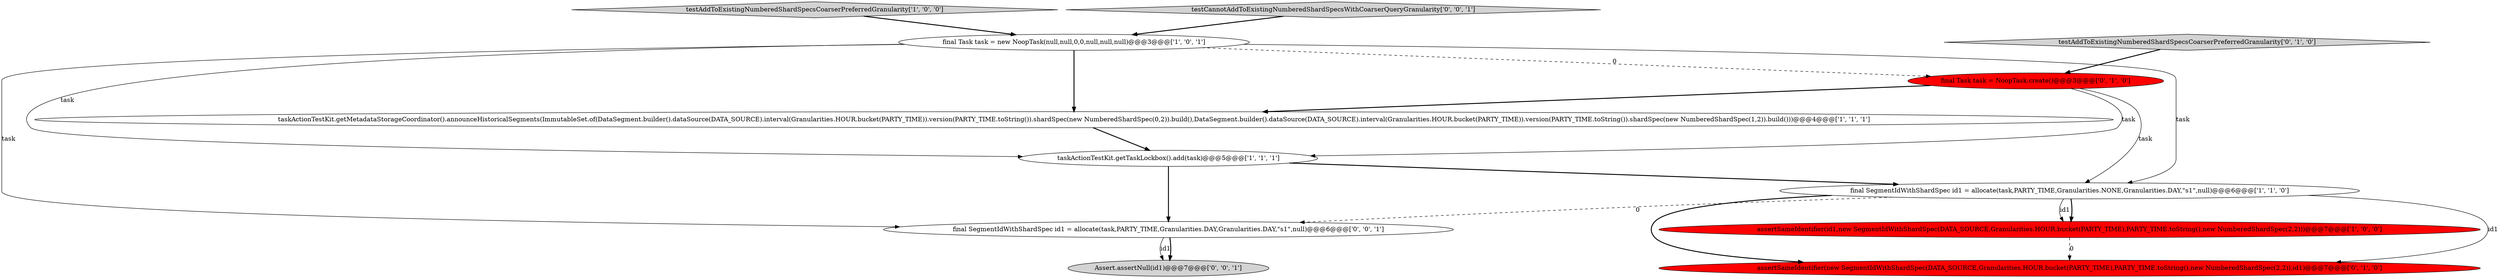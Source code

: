 digraph {
2 [style = filled, label = "final SegmentIdWithShardSpec id1 = allocate(task,PARTY_TIME,Granularities.NONE,Granularities.DAY,\"s1\",null)@@@6@@@['1', '1', '0']", fillcolor = white, shape = ellipse image = "AAA0AAABBB1BBB"];
11 [style = filled, label = "final SegmentIdWithShardSpec id1 = allocate(task,PARTY_TIME,Granularities.DAY,Granularities.DAY,\"s1\",null)@@@6@@@['0', '0', '1']", fillcolor = white, shape = ellipse image = "AAA0AAABBB3BBB"];
6 [style = filled, label = "final Task task = NoopTask.create()@@@3@@@['0', '1', '0']", fillcolor = red, shape = ellipse image = "AAA1AAABBB2BBB"];
3 [style = filled, label = "assertSameIdentifier(id1,new SegmentIdWithShardSpec(DATA_SOURCE,Granularities.HOUR.bucket(PARTY_TIME),PARTY_TIME.toString(),new NumberedShardSpec(2,2)))@@@7@@@['1', '0', '0']", fillcolor = red, shape = ellipse image = "AAA1AAABBB1BBB"];
4 [style = filled, label = "taskActionTestKit.getTaskLockbox().add(task)@@@5@@@['1', '1', '1']", fillcolor = white, shape = ellipse image = "AAA0AAABBB1BBB"];
5 [style = filled, label = "final Task task = new NoopTask(null,null,0,0,null,null,null)@@@3@@@['1', '0', '1']", fillcolor = white, shape = ellipse image = "AAA0AAABBB1BBB"];
0 [style = filled, label = "testAddToExistingNumberedShardSpecsCoarserPreferredGranularity['1', '0', '0']", fillcolor = lightgray, shape = diamond image = "AAA0AAABBB1BBB"];
10 [style = filled, label = "testCannotAddToExistingNumberedShardSpecsWithCoarserQueryGranularity['0', '0', '1']", fillcolor = lightgray, shape = diamond image = "AAA0AAABBB3BBB"];
7 [style = filled, label = "testAddToExistingNumberedShardSpecsCoarserPreferredGranularity['0', '1', '0']", fillcolor = lightgray, shape = diamond image = "AAA0AAABBB2BBB"];
9 [style = filled, label = "Assert.assertNull(id1)@@@7@@@['0', '0', '1']", fillcolor = lightgray, shape = ellipse image = "AAA0AAABBB3BBB"];
1 [style = filled, label = "taskActionTestKit.getMetadataStorageCoordinator().announceHistoricalSegments(ImmutableSet.of(DataSegment.builder().dataSource(DATA_SOURCE).interval(Granularities.HOUR.bucket(PARTY_TIME)).version(PARTY_TIME.toString()).shardSpec(new NumberedShardSpec(0,2)).build(),DataSegment.builder().dataSource(DATA_SOURCE).interval(Granularities.HOUR.bucket(PARTY_TIME)).version(PARTY_TIME.toString()).shardSpec(new NumberedShardSpec(1,2)).build()))@@@4@@@['1', '1', '1']", fillcolor = white, shape = ellipse image = "AAA0AAABBB1BBB"];
8 [style = filled, label = "assertSameIdentifier(new SegmentIdWithShardSpec(DATA_SOURCE,Granularities.HOUR.bucket(PARTY_TIME),PARTY_TIME.toString(),new NumberedShardSpec(2,2)),id1)@@@7@@@['0', '1', '0']", fillcolor = red, shape = ellipse image = "AAA1AAABBB2BBB"];
11->9 [style = solid, label="id1"];
1->4 [style = bold, label=""];
5->11 [style = solid, label="task"];
2->8 [style = solid, label="id1"];
2->3 [style = bold, label=""];
2->3 [style = solid, label="id1"];
6->2 [style = solid, label="task"];
4->2 [style = bold, label=""];
11->9 [style = bold, label=""];
6->1 [style = bold, label=""];
5->1 [style = bold, label=""];
10->5 [style = bold, label=""];
5->6 [style = dashed, label="0"];
7->6 [style = bold, label=""];
5->2 [style = solid, label="task"];
3->8 [style = dashed, label="0"];
2->11 [style = dashed, label="0"];
5->4 [style = solid, label="task"];
4->11 [style = bold, label=""];
6->4 [style = solid, label="task"];
2->8 [style = bold, label=""];
0->5 [style = bold, label=""];
}
